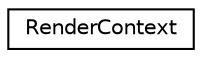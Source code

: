 digraph "Graphical Class Hierarchy"
{
  edge [fontname="Helvetica",fontsize="10",labelfontname="Helvetica",labelfontsize="10"];
  node [fontname="Helvetica",fontsize="10",shape=record];
  rankdir="LR";
  Node0 [label="RenderContext",height=0.2,width=0.4,color="black", fillcolor="white", style="filled",URL="$classRenderContext.html",tooltip="Encapsulates data for rendering a single bitmap: vertex array object (VAO), vertex buffer object (VBO..."];
}
